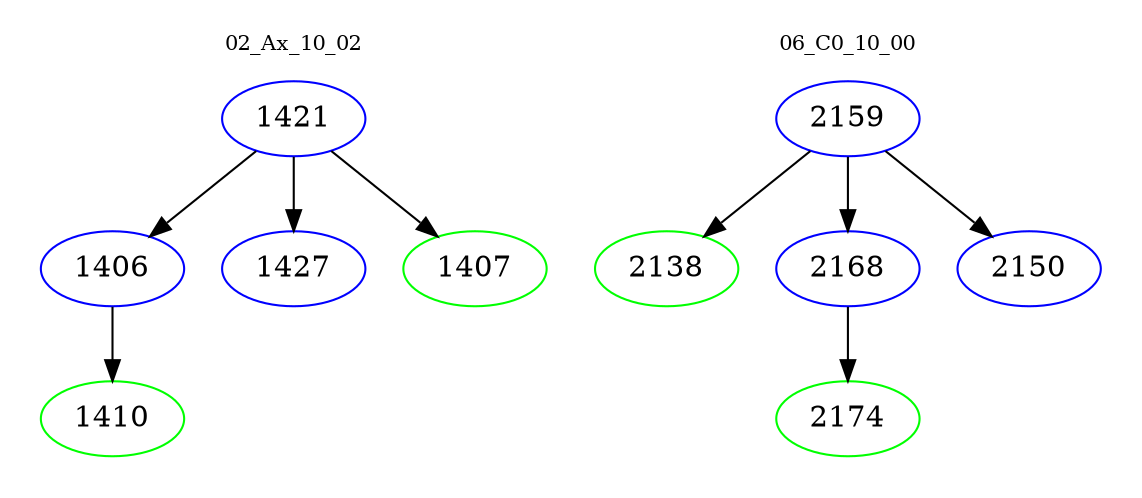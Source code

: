 digraph{
subgraph cluster_0 {
color = white
label = "02_Ax_10_02";
fontsize=10;
T0_1421 [label="1421", color="blue"]
T0_1421 -> T0_1406 [color="black"]
T0_1406 [label="1406", color="blue"]
T0_1406 -> T0_1410 [color="black"]
T0_1410 [label="1410", color="green"]
T0_1421 -> T0_1427 [color="black"]
T0_1427 [label="1427", color="blue"]
T0_1421 -> T0_1407 [color="black"]
T0_1407 [label="1407", color="green"]
}
subgraph cluster_1 {
color = white
label = "06_C0_10_00";
fontsize=10;
T1_2159 [label="2159", color="blue"]
T1_2159 -> T1_2138 [color="black"]
T1_2138 [label="2138", color="green"]
T1_2159 -> T1_2168 [color="black"]
T1_2168 [label="2168", color="blue"]
T1_2168 -> T1_2174 [color="black"]
T1_2174 [label="2174", color="green"]
T1_2159 -> T1_2150 [color="black"]
T1_2150 [label="2150", color="blue"]
}
}
